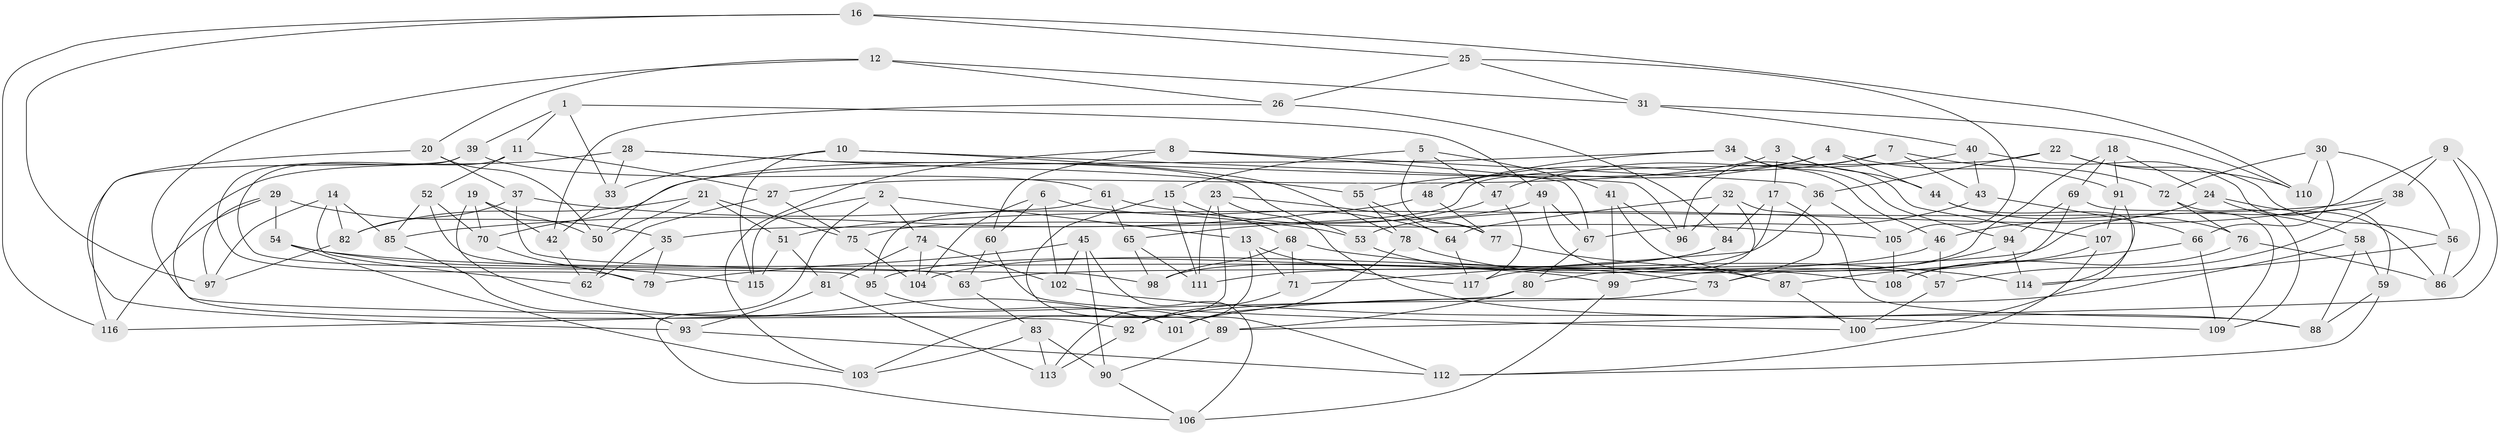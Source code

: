// coarse degree distribution, {4: 0.691358024691358, 8: 0.13580246913580246, 5: 0.09876543209876543, 6: 0.024691358024691357, 3: 0.037037037037037035, 7: 0.012345679012345678}
// Generated by graph-tools (version 1.1) at 2025/03/03/04/25 22:03:37]
// undirected, 117 vertices, 234 edges
graph export_dot {
graph [start="1"]
  node [color=gray90,style=filled];
  1;
  2;
  3;
  4;
  5;
  6;
  7;
  8;
  9;
  10;
  11;
  12;
  13;
  14;
  15;
  16;
  17;
  18;
  19;
  20;
  21;
  22;
  23;
  24;
  25;
  26;
  27;
  28;
  29;
  30;
  31;
  32;
  33;
  34;
  35;
  36;
  37;
  38;
  39;
  40;
  41;
  42;
  43;
  44;
  45;
  46;
  47;
  48;
  49;
  50;
  51;
  52;
  53;
  54;
  55;
  56;
  57;
  58;
  59;
  60;
  61;
  62;
  63;
  64;
  65;
  66;
  67;
  68;
  69;
  70;
  71;
  72;
  73;
  74;
  75;
  76;
  77;
  78;
  79;
  80;
  81;
  82;
  83;
  84;
  85;
  86;
  87;
  88;
  89;
  90;
  91;
  92;
  93;
  94;
  95;
  96;
  97;
  98;
  99;
  100;
  101;
  102;
  103;
  104;
  105;
  106;
  107;
  108;
  109;
  110;
  111;
  112;
  113;
  114;
  115;
  116;
  117;
  1 -- 39;
  1 -- 11;
  1 -- 33;
  1 -- 49;
  2 -- 13;
  2 -- 106;
  2 -- 74;
  2 -- 115;
  3 -- 17;
  3 -- 44;
  3 -- 27;
  3 -- 107;
  4 -- 91;
  4 -- 70;
  4 -- 44;
  4 -- 55;
  5 -- 41;
  5 -- 77;
  5 -- 15;
  5 -- 47;
  6 -- 64;
  6 -- 60;
  6 -- 102;
  6 -- 104;
  7 -- 96;
  7 -- 72;
  7 -- 48;
  7 -- 43;
  8 -- 60;
  8 -- 103;
  8 -- 36;
  8 -- 67;
  9 -- 86;
  9 -- 89;
  9 -- 53;
  9 -- 38;
  10 -- 96;
  10 -- 78;
  10 -- 33;
  10 -- 115;
  11 -- 95;
  11 -- 27;
  11 -- 52;
  12 -- 89;
  12 -- 20;
  12 -- 31;
  12 -- 26;
  13 -- 113;
  13 -- 71;
  13 -- 117;
  14 -- 85;
  14 -- 82;
  14 -- 97;
  14 -- 62;
  15 -- 68;
  15 -- 112;
  15 -- 111;
  16 -- 110;
  16 -- 116;
  16 -- 97;
  16 -- 25;
  17 -- 71;
  17 -- 84;
  17 -- 88;
  18 -- 91;
  18 -- 69;
  18 -- 24;
  18 -- 117;
  19 -- 101;
  19 -- 70;
  19 -- 42;
  19 -- 50;
  20 -- 37;
  20 -- 93;
  20 -- 50;
  21 -- 82;
  21 -- 75;
  21 -- 50;
  21 -- 51;
  22 -- 36;
  22 -- 110;
  22 -- 35;
  22 -- 56;
  23 -- 111;
  23 -- 77;
  23 -- 103;
  23 -- 88;
  24 -- 86;
  24 -- 58;
  24 -- 46;
  25 -- 105;
  25 -- 26;
  25 -- 31;
  26 -- 84;
  26 -- 42;
  27 -- 62;
  27 -- 75;
  28 -- 33;
  28 -- 53;
  28 -- 92;
  28 -- 55;
  29 -- 116;
  29 -- 35;
  29 -- 97;
  29 -- 54;
  30 -- 110;
  30 -- 56;
  30 -- 66;
  30 -- 72;
  31 -- 110;
  31 -- 40;
  32 -- 96;
  32 -- 73;
  32 -- 80;
  32 -- 64;
  33 -- 42;
  34 -- 94;
  34 -- 50;
  34 -- 46;
  34 -- 48;
  35 -- 79;
  35 -- 62;
  36 -- 105;
  36 -- 98;
  37 -- 98;
  37 -- 53;
  37 -- 82;
  38 -- 51;
  38 -- 63;
  38 -- 57;
  39 -- 116;
  39 -- 79;
  39 -- 61;
  40 -- 47;
  40 -- 43;
  40 -- 59;
  41 -- 87;
  41 -- 96;
  41 -- 99;
  42 -- 62;
  43 -- 66;
  43 -- 67;
  44 -- 100;
  44 -- 76;
  45 -- 106;
  45 -- 79;
  45 -- 90;
  45 -- 102;
  46 -- 57;
  46 -- 104;
  47 -- 117;
  47 -- 65;
  48 -- 77;
  48 -- 85;
  49 -- 75;
  49 -- 67;
  49 -- 57;
  51 -- 81;
  51 -- 115;
  52 -- 85;
  52 -- 63;
  52 -- 70;
  53 -- 73;
  54 -- 99;
  54 -- 103;
  54 -- 115;
  55 -- 78;
  55 -- 64;
  56 -- 114;
  56 -- 86;
  57 -- 100;
  58 -- 59;
  58 -- 88;
  58 -- 101;
  59 -- 112;
  59 -- 88;
  60 -- 100;
  60 -- 63;
  61 -- 95;
  61 -- 105;
  61 -- 65;
  63 -- 83;
  64 -- 117;
  65 -- 111;
  65 -- 98;
  66 -- 109;
  66 -- 87;
  67 -- 80;
  68 -- 98;
  68 -- 114;
  68 -- 71;
  69 -- 73;
  69 -- 94;
  69 -- 109;
  70 -- 79;
  71 -- 92;
  72 -- 109;
  72 -- 76;
  73 -- 92;
  74 -- 104;
  74 -- 81;
  74 -- 102;
  75 -- 104;
  76 -- 86;
  76 -- 108;
  77 -- 87;
  78 -- 108;
  78 -- 101;
  80 -- 89;
  80 -- 116;
  81 -- 113;
  81 -- 93;
  82 -- 97;
  83 -- 103;
  83 -- 113;
  83 -- 90;
  84 -- 111;
  84 -- 95;
  85 -- 93;
  87 -- 100;
  89 -- 90;
  90 -- 106;
  91 -- 107;
  91 -- 114;
  92 -- 113;
  93 -- 112;
  94 -- 99;
  94 -- 114;
  95 -- 101;
  99 -- 106;
  102 -- 109;
  105 -- 108;
  107 -- 112;
  107 -- 108;
}
